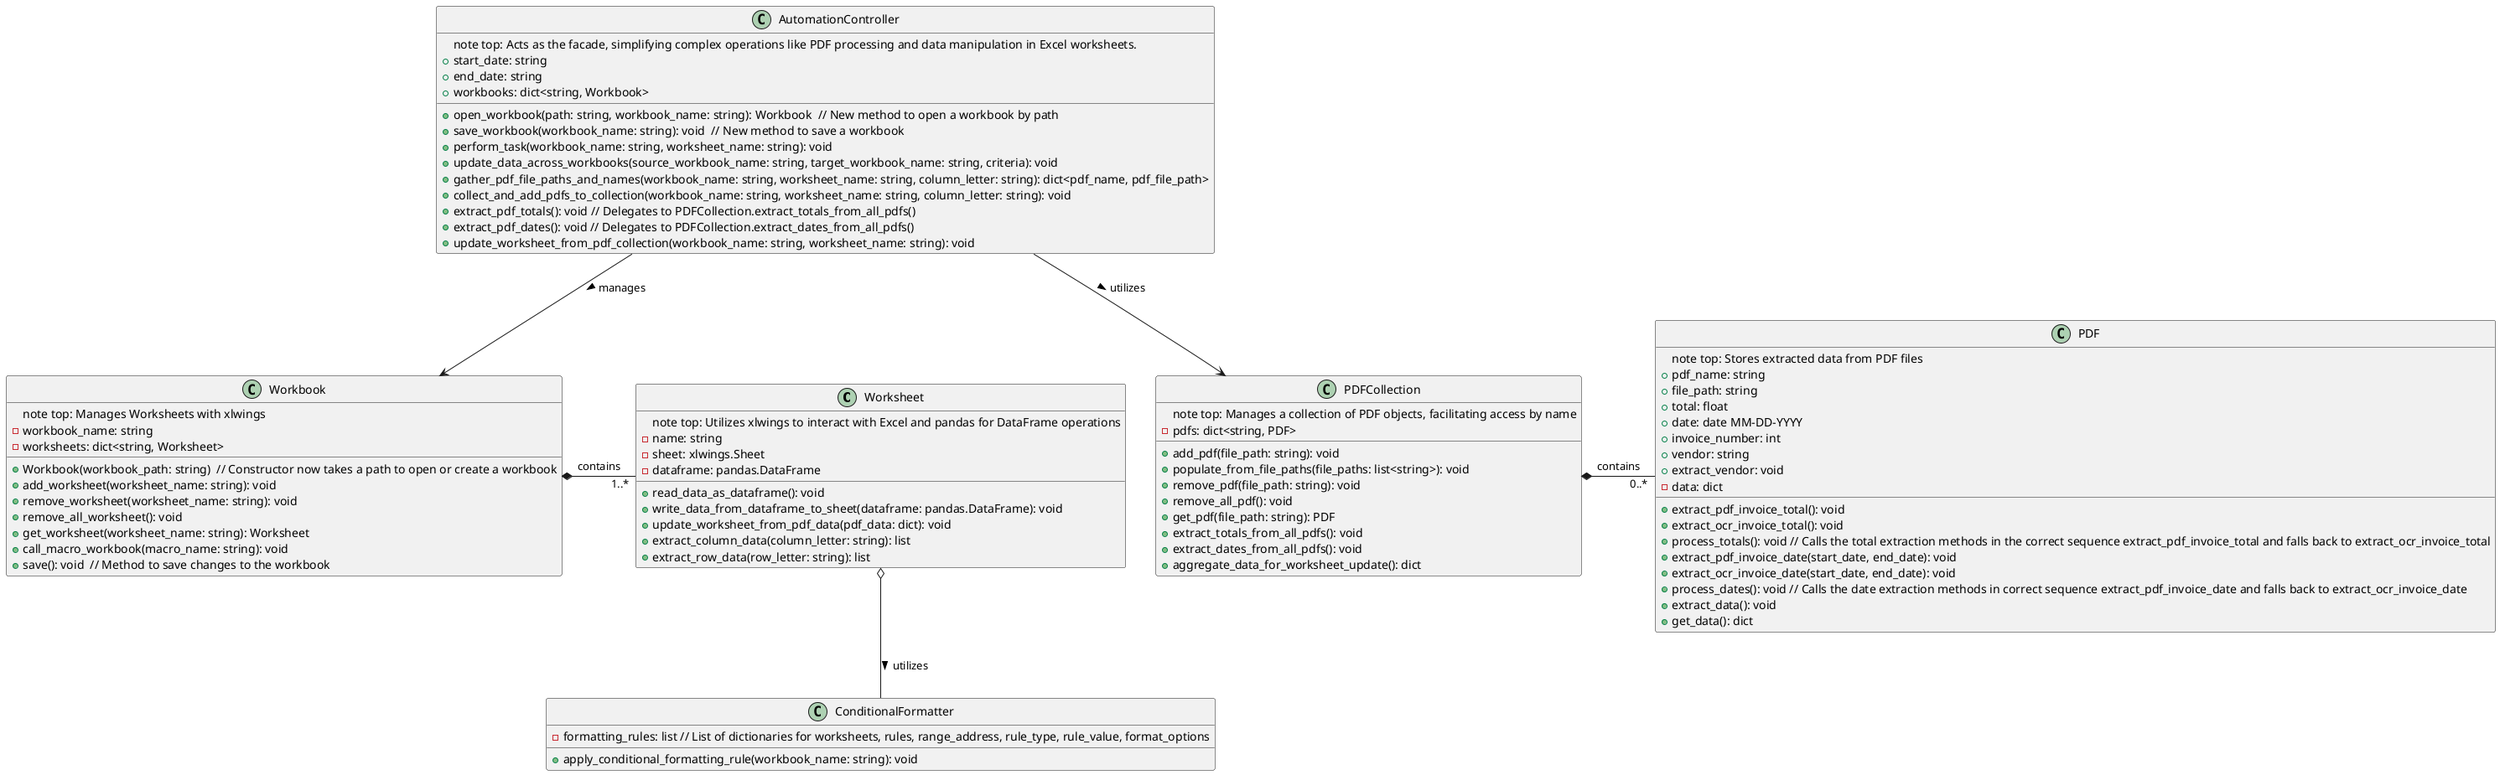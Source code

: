 @startuml
'https://plantuml.com/class-diagram

class Worksheet {
    note top: Utilizes xlwings to interact with Excel and pandas for DataFrame operations
    - name: string
    - sheet: xlwings.Sheet
    - dataframe: pandas.DataFrame
    + read_data_as_dataframe(): void
    + write_data_from_dataframe_to_sheet(dataframe: pandas.DataFrame): void
    + update_worksheet_from_pdf_data(pdf_data: dict): void
    + extract_column_data(column_letter: string): list
    + extract_row_data(row_letter: string): list
}

class ConditionalFormatter {
    - formatting_rules: list // List of dictionaries for worksheets, rules, range_address, rule_type, rule_value, format_options
    + apply_conditional_formatting_rule(workbook_name: string): void
}

class Workbook {
    note top: Manages Worksheets with xlwings
    - workbook_name: string
    - worksheets: dict<string, Worksheet>
    + Workbook(workbook_path: string)  // Constructor now takes a path to open or create a workbook
    + add_worksheet(worksheet_name: string): void
    + remove_worksheet(worksheet_name: string): void
    + remove_all_worksheet(): void
    + get_worksheet(worksheet_name: string): Worksheet
    + call_macro_workbook(macro_name: string): void
    + save(): void  // Method to save changes to the workbook
}

class PDF {
    note top: Stores extracted data from PDF files
    + pdf_name: string
    + file_path: string
    + total: float
    + date: date MM-DD-YYYY
    + invoice_number: int
    + vendor: string
    + extract_pdf_invoice_total(): void
    + extract_ocr_invoice_total(): void
    + process_totals(): void // Calls the total extraction methods in the correct sequence extract_pdf_invoice_total and falls back to extract_ocr_invoice_total
    + extract_pdf_invoice_date(start_date, end_date): void
    + extract_ocr_invoice_date(start_date, end_date): void
    + process_dates(): void // Calls the date extraction methods in correct sequence extract_pdf_invoice_date and falls back to extract_ocr_invoice_date
    + extract_vendor: void
    - data: dict
    + extract_data(): void
    + get_data(): dict
}

class PDFCollection {
    note top: Manages a collection of PDF objects, facilitating access by name
    - pdfs: dict<string, PDF>
    + add_pdf(file_path: string): void
    + populate_from_file_paths(file_paths: list<string>): void
    + remove_pdf(file_path: string): void
    + remove_all_pdf(): void
    + get_pdf(file_path: string): PDF
    + extract_totals_from_all_pdfs(): void
    + extract_dates_from_all_pdfs(): void
    + aggregate_data_for_worksheet_update(): dict
}

class AutomationController {
    note top: Acts as the facade, simplifying complex operations like PDF processing and data manipulation in Excel worksheets.
    + start_date: string
    + end_date: string
    + workbooks: dict<string, Workbook>
    + open_workbook(path: string, workbook_name: string): Workbook  // New method to open a workbook by path
    + save_workbook(workbook_name: string): void  // New method to save a workbook
    + perform_task(workbook_name: string, worksheet_name: string): void
    + update_data_across_workbooks(source_workbook_name: string, target_workbook_name: string, criteria): void
    + gather_pdf_file_paths_and_names(workbook_name: string, worksheet_name: string, column_letter: string): dict<pdf_name, pdf_file_path>
    + collect_and_add_pdfs_to_collection(workbook_name: string, worksheet_name: string, column_letter: string): void
    + extract_pdf_totals(): void // Delegates to PDFCollection.extract_totals_from_all_pdfs()
    + extract_pdf_dates(): void // Delegates to PDFCollection.extract_dates_from_all_pdfs()
    + update_worksheet_from_pdf_collection(workbook_name: string, worksheet_name: string): void
}

Workbook *- "1..*" Worksheet : contains
Worksheet o-- ConditionalFormatter: utilizes >
PDFCollection *- "0..*" PDF : contains
AutomationController --> Workbook : manages >
AutomationController --> PDFCollection : utilizes >


@enduml
